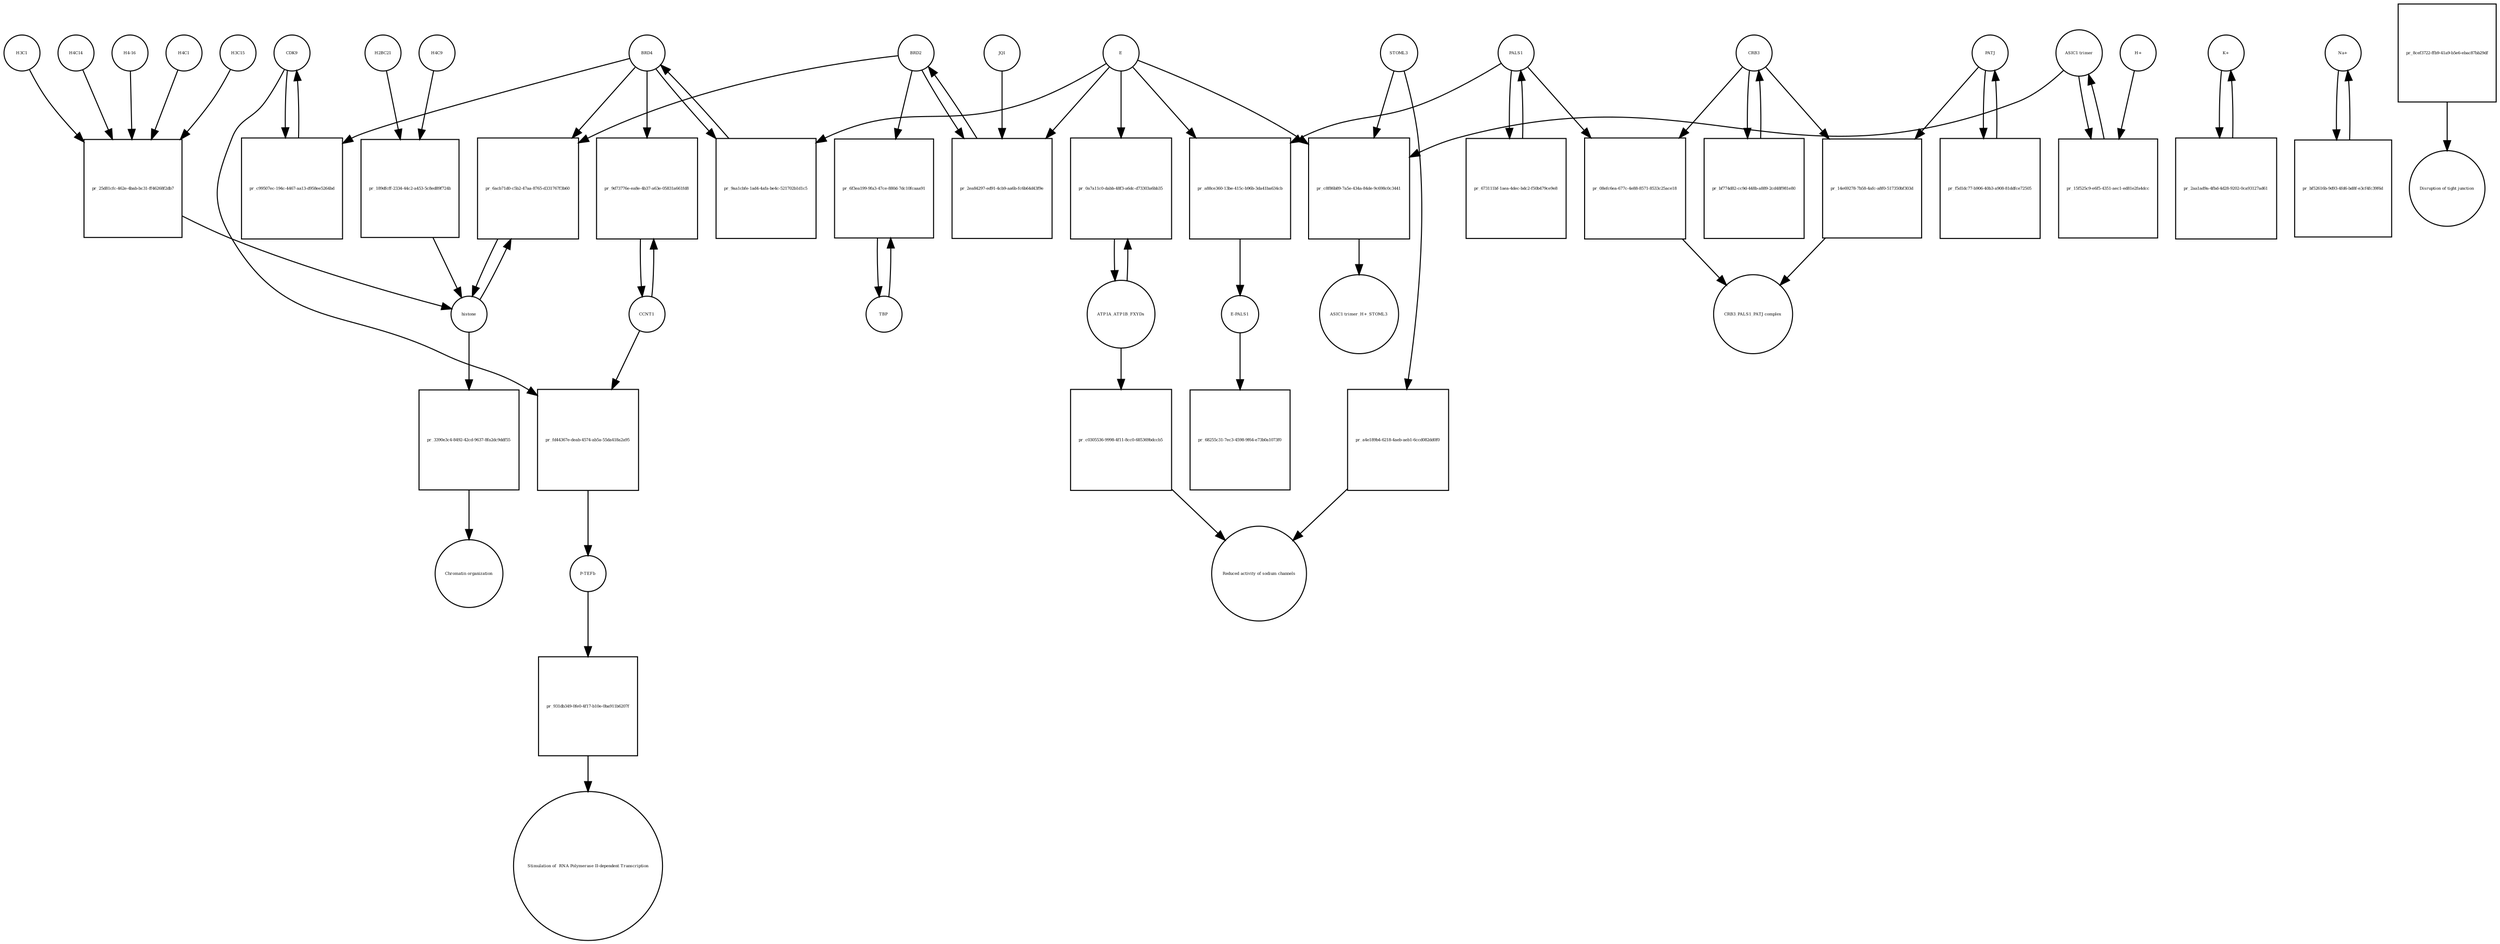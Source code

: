 strict digraph  {
CDK9 [annotation="", bipartite=0, cls=macromolecule, fontsize=4, label=CDK9, shape=circle];
"pr_c99507ec-194c-4467-aa13-d958ee5264bd" [annotation="", bipartite=1, cls=process, fontsize=4, label="pr_c99507ec-194c-4467-aa13-d958ee5264bd", shape=square];
BRD4 [annotation="", bipartite=0, cls=macromolecule, fontsize=4, label=BRD4, shape=circle];
CCNT1 [annotation="", bipartite=0, cls=macromolecule, fontsize=4, label=CCNT1, shape=circle];
"pr_9d73776e-ea8e-4b37-a63e-05831a661fd8" [annotation="", bipartite=1, cls=process, fontsize=4, label="pr_9d73776e-ea8e-4b37-a63e-05831a661fd8", shape=square];
histone [annotation="", bipartite=0, cls=complex, fontsize=4, label=histone, shape=circle];
"pr_6acb71d0-c5b2-47aa-8765-d331767f3b60" [annotation="", bipartite=1, cls=process, fontsize=4, label="pr_6acb71d0-c5b2-47aa-8765-d331767f3b60", shape=square];
BRD2 [annotation="", bipartite=0, cls=macromolecule, fontsize=4, label=BRD2, shape=circle];
"pr_9aa1cbfe-1ad4-4afa-be4c-521702b1d1c5" [annotation="", bipartite=1, cls=process, fontsize=4, label="pr_9aa1cbfe-1ad4-4afa-be4c-521702b1d1c5", shape=square];
E [annotation=urn_miriam_ncbiprotein_BCD58755, bipartite=0, cls=macromolecule, fontsize=4, label=E, shape=circle];
H4C14 [annotation="", bipartite=0, cls=macromolecule, fontsize=4, label=H4C14, shape=circle];
"pr_25d81cfc-462e-4bab-bc31-ff46268f2db7" [annotation="", bipartite=1, cls=process, fontsize=4, label="pr_25d81cfc-462e-4bab-bc31-ff46268f2db7", shape=square];
"H4-16" [annotation="", bipartite=0, cls=macromolecule, fontsize=4, label="H4-16", shape=circle];
H4C1 [annotation="", bipartite=0, cls=macromolecule, fontsize=4, label=H4C1, shape=circle];
H3C15 [annotation="", bipartite=0, cls=macromolecule, fontsize=4, label=H3C15, shape=circle];
H3C1 [annotation="", bipartite=0, cls=macromolecule, fontsize=4, label=H3C1, shape=circle];
"pr_2ea84297-ed91-4cb9-aa6b-fc6b64d43f9e" [annotation="", bipartite=1, cls=process, fontsize=4, label="pr_2ea84297-ed91-4cb9-aa6b-fc6b64d43f9e", shape=square];
JQ1 [annotation="", bipartite=0, cls=macromolecule, fontsize=4, label=JQ1, shape=circle];
TBP [annotation="", bipartite=0, cls=macromolecule, fontsize=4, label=TBP, shape=circle];
"pr_6f3ea199-9fa3-47ce-880d-7dc10fcaaa91" [annotation="", bipartite=1, cls=process, fontsize=4, label="pr_6f3ea199-9fa3-47ce-880d-7dc10fcaaa91", shape=square];
H4C9 [annotation="", bipartite=0, cls=macromolecule, fontsize=4, label=H4C9, shape=circle];
"pr_189dfcff-2334-44c2-a453-5c8ed89f724b" [annotation="", bipartite=1, cls=process, fontsize=4, label="pr_189dfcff-2334-44c2-a453-5c8ed89f724b", shape=square];
H2BC21 [annotation="", bipartite=0, cls=macromolecule, fontsize=4, label=H2BC21, shape=circle];
"pr_a88ce360-13be-415c-b96b-3da41ba634cb" [annotation="", bipartite=1, cls=process, fontsize=4, label="pr_a88ce360-13be-415c-b96b-3da41ba634cb", shape=square];
PALS1 [annotation="", bipartite=0, cls=macromolecule, fontsize=4, label=PALS1, shape=circle];
"E-PALS1" [annotation="", bipartite=0, cls=complex, fontsize=4, label="E-PALS1", shape=circle];
"pr_68255c31-7ec3-4598-9f64-e73b0a1073f0" [annotation="", bipartite=1, cls=process, fontsize=4, label="pr_68255c31-7ec3-4598-9f64-e73b0a1073f0", shape=square];
"pr_673111bf-1aea-4dec-bdc2-f50b479ce9e8" [annotation="", bipartite=1, cls=process, fontsize=4, label="pr_673111bf-1aea-4dec-bdc2-f50b479ce9e8", shape=square];
CRB3 [annotation="", bipartite=0, cls=macromolecule, fontsize=4, label=CRB3, shape=circle];
"pr_bf774d82-cc9d-448b-a889-2cd48f981e80" [annotation="", bipartite=1, cls=process, fontsize=4, label="pr_bf774d82-cc9d-448b-a889-2cd48f981e80", shape=square];
PATJ [annotation="", bipartite=0, cls=macromolecule, fontsize=4, label=PATJ, shape=circle];
"pr_f5d1dc77-b906-40b3-a908-81ddfce72505" [annotation="", bipartite=1, cls=process, fontsize=4, label="pr_f5d1dc77-b906-40b3-a908-81ddfce72505", shape=square];
ATP1A_ATP1B_FXYDs [annotation="", bipartite=0, cls=complex, fontsize=4, label=ATP1A_ATP1B_FXYDs, shape=circle];
"pr_0a7a11c0-dabb-48f3-a6dc-d73303a6bb35" [annotation="", bipartite=1, cls=process, fontsize=4, label="pr_0a7a11c0-dabb-48f3-a6dc-d73303a6bb35", shape=square];
"ASIC1 trimer" [annotation="", bipartite=0, cls=macromolecule, fontsize=4, label="ASIC1 trimer", shape=circle];
"pr_15f525c9-e6f5-4351-aec1-ed81e2fa4dcc" [annotation="", bipartite=1, cls=process, fontsize=4, label="pr_15f525c9-e6f5-4351-aec1-ed81e2fa4dcc", shape=square];
"H+" [annotation="", bipartite=0, cls="simple chemical", fontsize=4, label="H+", shape=circle];
"pr_c8f86b89-7a5e-434a-84de-9c698c0c3441" [annotation="", bipartite=1, cls=process, fontsize=4, label="pr_c8f86b89-7a5e-434a-84de-9c698c0c3441", shape=square];
STOML3 [annotation="", bipartite=0, cls=macromolecule, fontsize=4, label=STOML3, shape=circle];
"ASIC1 trimer_H+_STOML3" [annotation="", bipartite=0, cls=complex, fontsize=4, label="ASIC1 trimer_H+_STOML3", shape=circle];
"K+" [annotation="", bipartite=0, cls="simple chemical", fontsize=4, label="K+", shape=circle];
"pr_2aa1ad9a-4fbd-4d28-9202-0ca93127ad61" [annotation="", bipartite=1, cls=process, fontsize=4, label="pr_2aa1ad9a-4fbd-4d28-9202-0ca93127ad61", shape=square];
"Na+" [annotation="", bipartite=0, cls="simple chemical", fontsize=4, label="Na+", shape=circle];
"pr_bf52616b-9d93-4fd6-bd8f-e3cf4fc39f6d" [annotation="", bipartite=1, cls=process, fontsize=4, label="pr_bf52616b-9d93-4fd6-bd8f-e3cf4fc39f6d", shape=square];
"pr_08efc6ea-677c-4e88-8571-8533c25ace18" [annotation="", bipartite=1, cls=process, fontsize=4, label="pr_08efc6ea-677c-4e88-8571-8533c25ace18", shape=square];
"CRB3_PALS1_PATJ complex" [annotation="", bipartite=0, cls=complex, fontsize=4, label="CRB3_PALS1_PATJ complex", shape=circle];
"pr_14e69278-7b58-4afc-a8f0-517350bf303d" [annotation="", bipartite=1, cls=process, fontsize=4, label="pr_14e69278-7b58-4afc-a8f0-517350bf303d", shape=square];
"pr_c0305536-9998-4f11-8cc0-685369bdccb5" [annotation="", bipartite=1, cls=process, fontsize=4, label="pr_c0305536-9998-4f11-8cc0-685369bdccb5", shape=square];
"Reduced activity of sodium channels" [annotation="", bipartite=0, cls=phenotype, fontsize=4, label="Reduced activity of sodium channels", shape=circle];
"pr_a4e189b4-6218-4aeb-aeb1-6ccd082dd0f0" [annotation="", bipartite=1, cls=process, fontsize=4, label="pr_a4e189b4-6218-4aeb-aeb1-6ccd082dd0f0", shape=square];
"pr_8cef3722-ffb9-41a9-b5e6-ebac87bb29df" [annotation="", bipartite=1, cls=process, fontsize=4, label="pr_8cef3722-ffb9-41a9-b5e6-ebac87bb29df", shape=square];
"Disruption of tight junction" [annotation="", bipartite=0, cls=phenotype, fontsize=4, label="Disruption of tight junction", shape=circle];
"pr_fd44367e-deab-4574-ab5a-55da418a2a95" [annotation="", bipartite=1, cls=process, fontsize=4, label="pr_fd44367e-deab-4574-ab5a-55da418a2a95", shape=square];
"P-TEFb" [annotation="", bipartite=0, cls=complex, fontsize=4, label="P-TEFb", shape=circle];
"pr_931db349-0fe0-4f17-b10e-0ba911b6207f" [annotation="", bipartite=1, cls=process, fontsize=4, label="pr_931db349-0fe0-4f17-b10e-0ba911b6207f", shape=square];
" Stimulation of  RNA Polymerase II-dependent Transcription " [annotation="", bipartite=0, cls=phenotype, fontsize=4, label=" Stimulation of  RNA Polymerase II-dependent Transcription ", shape=circle];
"pr_3390e3c4-8492-42cd-9637-8fa2dc9ddf55" [annotation="", bipartite=1, cls=process, fontsize=4, label="pr_3390e3c4-8492-42cd-9637-8fa2dc9ddf55", shape=square];
"Chromatin organization" [annotation="", bipartite=0, cls=phenotype, fontsize=4, label="Chromatin organization", shape=circle];
CDK9 -> "pr_c99507ec-194c-4467-aa13-d958ee5264bd"  [annotation="", interaction_type=consumption];
CDK9 -> "pr_fd44367e-deab-4574-ab5a-55da418a2a95"  [annotation="", interaction_type=consumption];
"pr_c99507ec-194c-4467-aa13-d958ee5264bd" -> CDK9  [annotation="", interaction_type=production];
BRD4 -> "pr_c99507ec-194c-4467-aa13-d958ee5264bd"  [annotation="urn_miriam_doi_10.18632%2Foncotarget.18583|urn_miriam_doi_10.1016%2Fj.molcel.2005.06.027", interaction_type=catalysis];
BRD4 -> "pr_9d73776e-ea8e-4b37-a63e-05831a661fd8"  [annotation="urn_miriam_doi_10.1016%2Fj.molcel.2005.06.027", interaction_type=catalysis];
BRD4 -> "pr_6acb71d0-c5b2-47aa-8765-d331767f3b60"  [annotation="urn_miriam_doi_10.1038%2Fnsmb.3228.|urn_miriam_doi_10.1016%2Fj.molcel.2008.01.018", interaction_type=catalysis];
BRD4 -> "pr_9aa1cbfe-1ad4-4afa-be4c-521702b1d1c5"  [annotation="", interaction_type=consumption];
CCNT1 -> "pr_9d73776e-ea8e-4b37-a63e-05831a661fd8"  [annotation="", interaction_type=consumption];
CCNT1 -> "pr_fd44367e-deab-4574-ab5a-55da418a2a95"  [annotation="", interaction_type=consumption];
"pr_9d73776e-ea8e-4b37-a63e-05831a661fd8" -> CCNT1  [annotation="", interaction_type=production];
histone -> "pr_6acb71d0-c5b2-47aa-8765-d331767f3b60"  [annotation="", interaction_type=consumption];
histone -> "pr_3390e3c4-8492-42cd-9637-8fa2dc9ddf55"  [annotation="", interaction_type=consumption];
"pr_6acb71d0-c5b2-47aa-8765-d331767f3b60" -> histone  [annotation="", interaction_type=production];
BRD2 -> "pr_6acb71d0-c5b2-47aa-8765-d331767f3b60"  [annotation="urn_miriam_doi_10.1038%2Fnsmb.3228.|urn_miriam_doi_10.1016%2Fj.molcel.2008.01.018", interaction_type=catalysis];
BRD2 -> "pr_2ea84297-ed91-4cb9-aa6b-fc6b64d43f9e"  [annotation="", interaction_type=consumption];
BRD2 -> "pr_6f3ea199-9fa3-47ce-880d-7dc10fcaaa91"  [annotation="urn_miriam_doi_10.1007%2Fs11010-006-9223-6", interaction_type=catalysis];
"pr_9aa1cbfe-1ad4-4afa-be4c-521702b1d1c5" -> BRD4  [annotation="", interaction_type=production];
E -> "pr_9aa1cbfe-1ad4-4afa-be4c-521702b1d1c5"  [annotation="urn_miriam_doi_10.1038%2Fs41586-020-2286-9", interaction_type=inhibition];
E -> "pr_2ea84297-ed91-4cb9-aa6b-fc6b64d43f9e"  [annotation="urn_miriam_doi_10.1038%2Fs41586-020-2286-9|urn_miriam_doi_10.1080%2F15592294.2018.1469891", interaction_type=inhibition];
E -> "pr_a88ce360-13be-415c-b96b-3da41ba634cb"  [annotation="", interaction_type=consumption];
E -> "pr_0a7a11c0-dabb-48f3-a6dc-d73303a6bb35"  [annotation="urn_miriam_doi_10.1016%2Fj.virol.2011.03.029", interaction_type=inhibition];
E -> "pr_c8f86b89-7a5e-434a-84de-9c698c0c3441"  [annotation="urn_miriam_doi_10.1016%2Fj.virol.2011.03.029", interaction_type=inhibition];
H4C14 -> "pr_25d81cfc-462e-4bab-bc31-ff46268f2db7"  [annotation="", interaction_type=consumption];
"pr_25d81cfc-462e-4bab-bc31-ff46268f2db7" -> histone  [annotation="", interaction_type=production];
"H4-16" -> "pr_25d81cfc-462e-4bab-bc31-ff46268f2db7"  [annotation="", interaction_type=consumption];
H4C1 -> "pr_25d81cfc-462e-4bab-bc31-ff46268f2db7"  [annotation="", interaction_type=consumption];
H3C15 -> "pr_25d81cfc-462e-4bab-bc31-ff46268f2db7"  [annotation="", interaction_type=consumption];
H3C1 -> "pr_25d81cfc-462e-4bab-bc31-ff46268f2db7"  [annotation="", interaction_type=consumption];
"pr_2ea84297-ed91-4cb9-aa6b-fc6b64d43f9e" -> BRD2  [annotation="", interaction_type=production];
JQ1 -> "pr_2ea84297-ed91-4cb9-aa6b-fc6b64d43f9e"  [annotation="urn_miriam_doi_10.1038%2Fs41586-020-2286-9|urn_miriam_doi_10.1080%2F15592294.2018.1469891", interaction_type=inhibition];
TBP -> "pr_6f3ea199-9fa3-47ce-880d-7dc10fcaaa91"  [annotation="", interaction_type=consumption];
"pr_6f3ea199-9fa3-47ce-880d-7dc10fcaaa91" -> TBP  [annotation="", interaction_type=production];
H4C9 -> "pr_189dfcff-2334-44c2-a453-5c8ed89f724b"  [annotation="", interaction_type=consumption];
"pr_189dfcff-2334-44c2-a453-5c8ed89f724b" -> histone  [annotation="", interaction_type=production];
H2BC21 -> "pr_189dfcff-2334-44c2-a453-5c8ed89f724b"  [annotation="", interaction_type=consumption];
"pr_a88ce360-13be-415c-b96b-3da41ba634cb" -> "E-PALS1"  [annotation="", interaction_type=production];
PALS1 -> "pr_a88ce360-13be-415c-b96b-3da41ba634cb"  [annotation="", interaction_type=consumption];
PALS1 -> "pr_673111bf-1aea-4dec-bdc2-f50b479ce9e8"  [annotation="", interaction_type=consumption];
PALS1 -> "pr_08efc6ea-677c-4e88-8571-8533c25ace18"  [annotation="", interaction_type=consumption];
"E-PALS1" -> "pr_68255c31-7ec3-4598-9f64-e73b0a1073f0"  [annotation="", interaction_type=consumption];
"pr_673111bf-1aea-4dec-bdc2-f50b479ce9e8" -> PALS1  [annotation="", interaction_type=production];
CRB3 -> "pr_bf774d82-cc9d-448b-a889-2cd48f981e80"  [annotation="", interaction_type=consumption];
CRB3 -> "pr_08efc6ea-677c-4e88-8571-8533c25ace18"  [annotation="", interaction_type=consumption];
CRB3 -> "pr_14e69278-7b58-4afc-a8f0-517350bf303d"  [annotation="", interaction_type=consumption];
"pr_bf774d82-cc9d-448b-a889-2cd48f981e80" -> CRB3  [annotation="", interaction_type=production];
PATJ -> "pr_f5d1dc77-b906-40b3-a908-81ddfce72505"  [annotation="", interaction_type=consumption];
PATJ -> "pr_14e69278-7b58-4afc-a8f0-517350bf303d"  [annotation="", interaction_type=consumption];
"pr_f5d1dc77-b906-40b3-a908-81ddfce72505" -> PATJ  [annotation="", interaction_type=production];
ATP1A_ATP1B_FXYDs -> "pr_0a7a11c0-dabb-48f3-a6dc-d73303a6bb35"  [annotation="", interaction_type=consumption];
ATP1A_ATP1B_FXYDs -> "pr_c0305536-9998-4f11-8cc0-685369bdccb5"  [annotation="", interaction_type=consumption];
"pr_0a7a11c0-dabb-48f3-a6dc-d73303a6bb35" -> ATP1A_ATP1B_FXYDs  [annotation="", interaction_type=production];
"ASIC1 trimer" -> "pr_15f525c9-e6f5-4351-aec1-ed81e2fa4dcc"  [annotation="", interaction_type=consumption];
"ASIC1 trimer" -> "pr_c8f86b89-7a5e-434a-84de-9c698c0c3441"  [annotation="", interaction_type=consumption];
"pr_15f525c9-e6f5-4351-aec1-ed81e2fa4dcc" -> "ASIC1 trimer"  [annotation="", interaction_type=production];
"H+" -> "pr_15f525c9-e6f5-4351-aec1-ed81e2fa4dcc"  [annotation="", interaction_type=consumption];
"pr_c8f86b89-7a5e-434a-84de-9c698c0c3441" -> "ASIC1 trimer_H+_STOML3"  [annotation="", interaction_type=production];
STOML3 -> "pr_c8f86b89-7a5e-434a-84de-9c698c0c3441"  [annotation="", interaction_type=consumption];
STOML3 -> "pr_a4e189b4-6218-4aeb-aeb1-6ccd082dd0f0"  [annotation="", interaction_type=consumption];
"K+" -> "pr_2aa1ad9a-4fbd-4d28-9202-0ca93127ad61"  [annotation="", interaction_type=consumption];
"pr_2aa1ad9a-4fbd-4d28-9202-0ca93127ad61" -> "K+"  [annotation="", interaction_type=production];
"Na+" -> "pr_bf52616b-9d93-4fd6-bd8f-e3cf4fc39f6d"  [annotation="", interaction_type=consumption];
"pr_bf52616b-9d93-4fd6-bd8f-e3cf4fc39f6d" -> "Na+"  [annotation="", interaction_type=production];
"pr_08efc6ea-677c-4e88-8571-8533c25ace18" -> "CRB3_PALS1_PATJ complex"  [annotation="", interaction_type=production];
"pr_14e69278-7b58-4afc-a8f0-517350bf303d" -> "CRB3_PALS1_PATJ complex"  [annotation="", interaction_type=production];
"pr_c0305536-9998-4f11-8cc0-685369bdccb5" -> "Reduced activity of sodium channels"  [annotation="", interaction_type=production];
"pr_a4e189b4-6218-4aeb-aeb1-6ccd082dd0f0" -> "Reduced activity of sodium channels"  [annotation="", interaction_type=production];
"pr_8cef3722-ffb9-41a9-b5e6-ebac87bb29df" -> "Disruption of tight junction"  [annotation="", interaction_type=production];
"pr_fd44367e-deab-4574-ab5a-55da418a2a95" -> "P-TEFb"  [annotation="", interaction_type=production];
"P-TEFb" -> "pr_931db349-0fe0-4f17-b10e-0ba911b6207f"  [annotation="", interaction_type=consumption];
"pr_931db349-0fe0-4f17-b10e-0ba911b6207f" -> " Stimulation of  RNA Polymerase II-dependent Transcription "  [annotation="", interaction_type=production];
"pr_3390e3c4-8492-42cd-9637-8fa2dc9ddf55" -> "Chromatin organization"  [annotation="", interaction_type=production];
}
